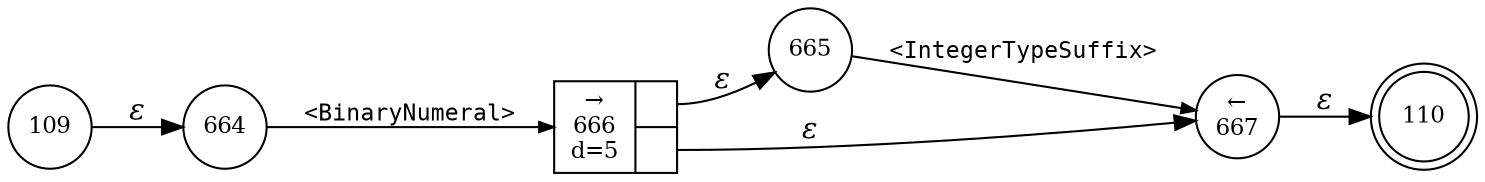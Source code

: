 digraph ATN {
rankdir=LR;
s110[fontsize=11, label="110", shape=doublecircle, fixedsize=true, width=.6];
s664[fontsize=11,label="664", shape=circle, fixedsize=true, width=.55, peripheries=1];
s665[fontsize=11,label="665", shape=circle, fixedsize=true, width=.55, peripheries=1];
s666[fontsize=11,label="{&rarr;\n666\nd=5|{<p0>|<p1>}}", shape=record, fixedsize=false, peripheries=1];
s667[fontsize=11,label="&larr;\n667", shape=circle, fixedsize=true, width=.55, peripheries=1];
s109[fontsize=11,label="109", shape=circle, fixedsize=true, width=.55, peripheries=1];
s109 -> s664 [fontname="Times-Italic", label="&epsilon;"];
s664 -> s666 [fontsize=11, fontname="Courier", arrowsize=.7, label = "<BinaryNumeral>", arrowhead = normal];
s666:p0 -> s665 [fontname="Times-Italic", label="&epsilon;"];
s666:p1 -> s667 [fontname="Times-Italic", label="&epsilon;"];
s665 -> s667 [fontsize=11, fontname="Courier", arrowsize=.7, label = "<IntegerTypeSuffix>", arrowhead = normal];
s667 -> s110 [fontname="Times-Italic", label="&epsilon;"];
}